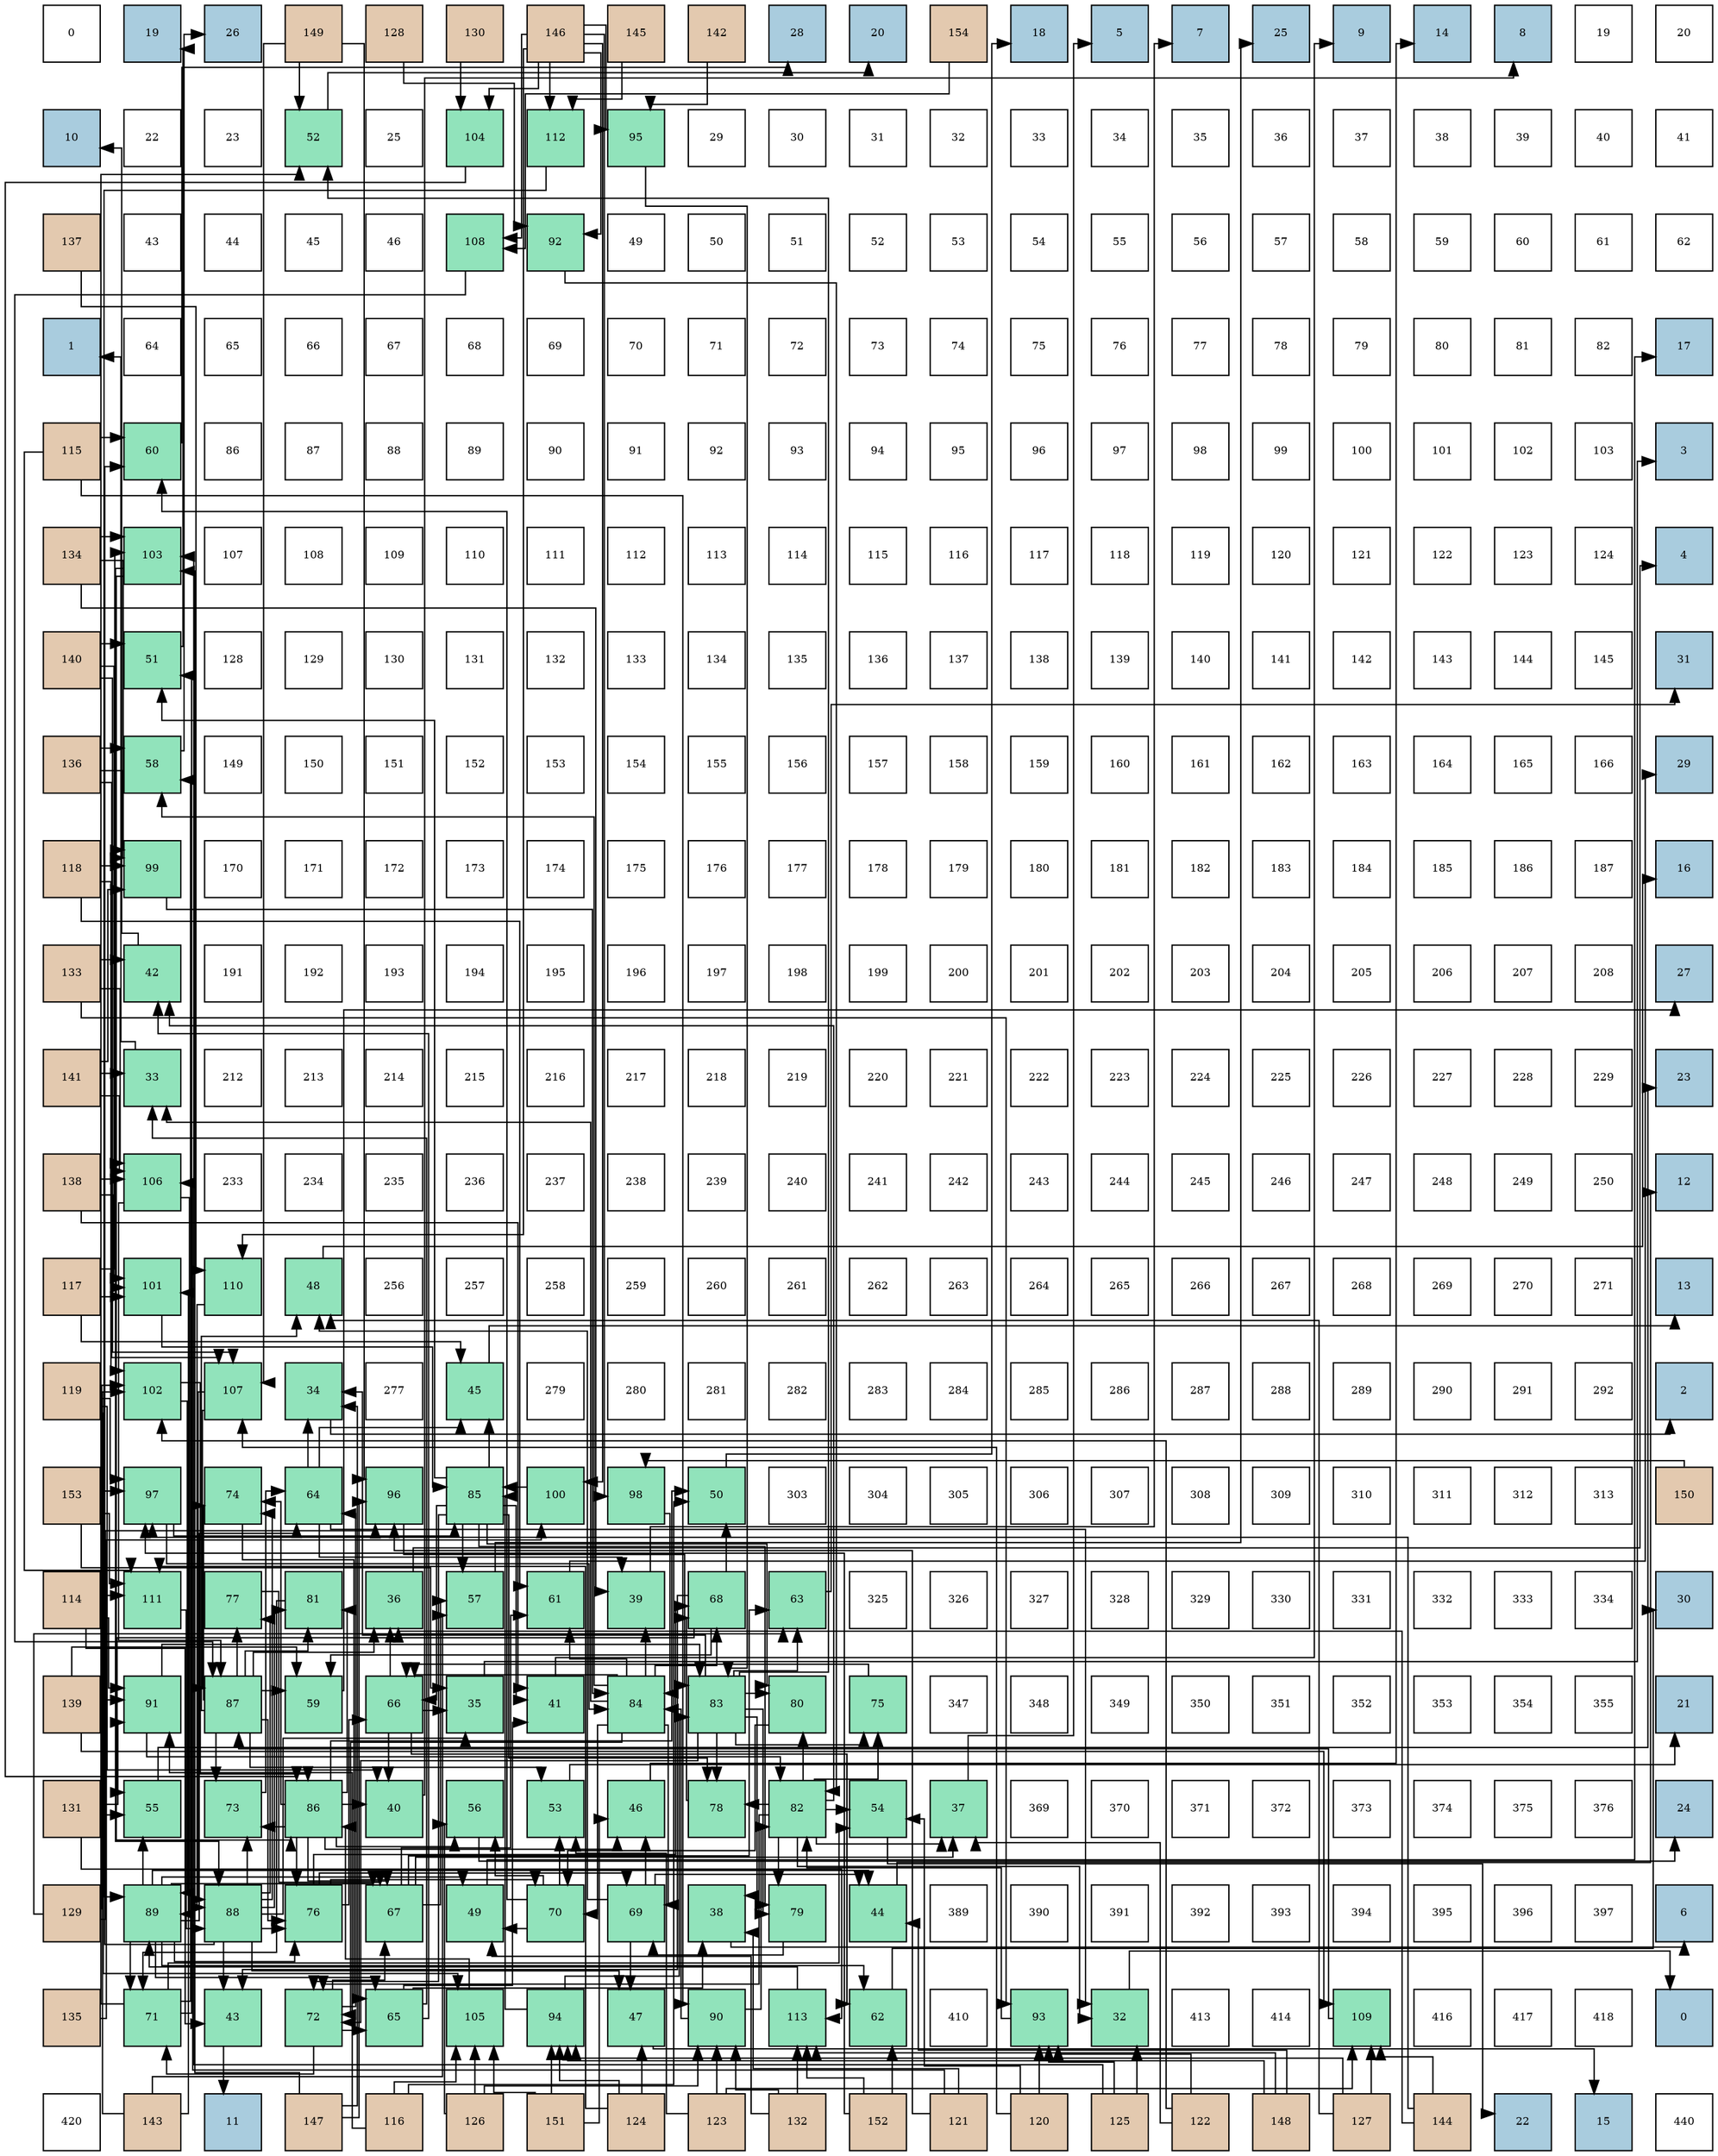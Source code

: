 digraph layout{
 rankdir=TB;
 splines=ortho;
 node [style=filled shape=square fixedsize=true width=0.6];
0[label="0", fontsize=8, fillcolor="#ffffff"];
1[label="19", fontsize=8, fillcolor="#a9ccde"];
2[label="26", fontsize=8, fillcolor="#a9ccde"];
3[label="149", fontsize=8, fillcolor="#e3c9af"];
4[label="128", fontsize=8, fillcolor="#e3c9af"];
5[label="130", fontsize=8, fillcolor="#e3c9af"];
6[label="146", fontsize=8, fillcolor="#e3c9af"];
7[label="145", fontsize=8, fillcolor="#e3c9af"];
8[label="142", fontsize=8, fillcolor="#e3c9af"];
9[label="28", fontsize=8, fillcolor="#a9ccde"];
10[label="20", fontsize=8, fillcolor="#a9ccde"];
11[label="154", fontsize=8, fillcolor="#e3c9af"];
12[label="18", fontsize=8, fillcolor="#a9ccde"];
13[label="5", fontsize=8, fillcolor="#a9ccde"];
14[label="7", fontsize=8, fillcolor="#a9ccde"];
15[label="25", fontsize=8, fillcolor="#a9ccde"];
16[label="9", fontsize=8, fillcolor="#a9ccde"];
17[label="14", fontsize=8, fillcolor="#a9ccde"];
18[label="8", fontsize=8, fillcolor="#a9ccde"];
19[label="19", fontsize=8, fillcolor="#ffffff"];
20[label="20", fontsize=8, fillcolor="#ffffff"];
21[label="10", fontsize=8, fillcolor="#a9ccde"];
22[label="22", fontsize=8, fillcolor="#ffffff"];
23[label="23", fontsize=8, fillcolor="#ffffff"];
24[label="52", fontsize=8, fillcolor="#91e3bb"];
25[label="25", fontsize=8, fillcolor="#ffffff"];
26[label="104", fontsize=8, fillcolor="#91e3bb"];
27[label="112", fontsize=8, fillcolor="#91e3bb"];
28[label="95", fontsize=8, fillcolor="#91e3bb"];
29[label="29", fontsize=8, fillcolor="#ffffff"];
30[label="30", fontsize=8, fillcolor="#ffffff"];
31[label="31", fontsize=8, fillcolor="#ffffff"];
32[label="32", fontsize=8, fillcolor="#ffffff"];
33[label="33", fontsize=8, fillcolor="#ffffff"];
34[label="34", fontsize=8, fillcolor="#ffffff"];
35[label="35", fontsize=8, fillcolor="#ffffff"];
36[label="36", fontsize=8, fillcolor="#ffffff"];
37[label="37", fontsize=8, fillcolor="#ffffff"];
38[label="38", fontsize=8, fillcolor="#ffffff"];
39[label="39", fontsize=8, fillcolor="#ffffff"];
40[label="40", fontsize=8, fillcolor="#ffffff"];
41[label="41", fontsize=8, fillcolor="#ffffff"];
42[label="137", fontsize=8, fillcolor="#e3c9af"];
43[label="43", fontsize=8, fillcolor="#ffffff"];
44[label="44", fontsize=8, fillcolor="#ffffff"];
45[label="45", fontsize=8, fillcolor="#ffffff"];
46[label="46", fontsize=8, fillcolor="#ffffff"];
47[label="108", fontsize=8, fillcolor="#91e3bb"];
48[label="92", fontsize=8, fillcolor="#91e3bb"];
49[label="49", fontsize=8, fillcolor="#ffffff"];
50[label="50", fontsize=8, fillcolor="#ffffff"];
51[label="51", fontsize=8, fillcolor="#ffffff"];
52[label="52", fontsize=8, fillcolor="#ffffff"];
53[label="53", fontsize=8, fillcolor="#ffffff"];
54[label="54", fontsize=8, fillcolor="#ffffff"];
55[label="55", fontsize=8, fillcolor="#ffffff"];
56[label="56", fontsize=8, fillcolor="#ffffff"];
57[label="57", fontsize=8, fillcolor="#ffffff"];
58[label="58", fontsize=8, fillcolor="#ffffff"];
59[label="59", fontsize=8, fillcolor="#ffffff"];
60[label="60", fontsize=8, fillcolor="#ffffff"];
61[label="61", fontsize=8, fillcolor="#ffffff"];
62[label="62", fontsize=8, fillcolor="#ffffff"];
63[label="1", fontsize=8, fillcolor="#a9ccde"];
64[label="64", fontsize=8, fillcolor="#ffffff"];
65[label="65", fontsize=8, fillcolor="#ffffff"];
66[label="66", fontsize=8, fillcolor="#ffffff"];
67[label="67", fontsize=8, fillcolor="#ffffff"];
68[label="68", fontsize=8, fillcolor="#ffffff"];
69[label="69", fontsize=8, fillcolor="#ffffff"];
70[label="70", fontsize=8, fillcolor="#ffffff"];
71[label="71", fontsize=8, fillcolor="#ffffff"];
72[label="72", fontsize=8, fillcolor="#ffffff"];
73[label="73", fontsize=8, fillcolor="#ffffff"];
74[label="74", fontsize=8, fillcolor="#ffffff"];
75[label="75", fontsize=8, fillcolor="#ffffff"];
76[label="76", fontsize=8, fillcolor="#ffffff"];
77[label="77", fontsize=8, fillcolor="#ffffff"];
78[label="78", fontsize=8, fillcolor="#ffffff"];
79[label="79", fontsize=8, fillcolor="#ffffff"];
80[label="80", fontsize=8, fillcolor="#ffffff"];
81[label="81", fontsize=8, fillcolor="#ffffff"];
82[label="82", fontsize=8, fillcolor="#ffffff"];
83[label="17", fontsize=8, fillcolor="#a9ccde"];
84[label="115", fontsize=8, fillcolor="#e3c9af"];
85[label="60", fontsize=8, fillcolor="#91e3bb"];
86[label="86", fontsize=8, fillcolor="#ffffff"];
87[label="87", fontsize=8, fillcolor="#ffffff"];
88[label="88", fontsize=8, fillcolor="#ffffff"];
89[label="89", fontsize=8, fillcolor="#ffffff"];
90[label="90", fontsize=8, fillcolor="#ffffff"];
91[label="91", fontsize=8, fillcolor="#ffffff"];
92[label="92", fontsize=8, fillcolor="#ffffff"];
93[label="93", fontsize=8, fillcolor="#ffffff"];
94[label="94", fontsize=8, fillcolor="#ffffff"];
95[label="95", fontsize=8, fillcolor="#ffffff"];
96[label="96", fontsize=8, fillcolor="#ffffff"];
97[label="97", fontsize=8, fillcolor="#ffffff"];
98[label="98", fontsize=8, fillcolor="#ffffff"];
99[label="99", fontsize=8, fillcolor="#ffffff"];
100[label="100", fontsize=8, fillcolor="#ffffff"];
101[label="101", fontsize=8, fillcolor="#ffffff"];
102[label="102", fontsize=8, fillcolor="#ffffff"];
103[label="103", fontsize=8, fillcolor="#ffffff"];
104[label="3", fontsize=8, fillcolor="#a9ccde"];
105[label="134", fontsize=8, fillcolor="#e3c9af"];
106[label="103", fontsize=8, fillcolor="#91e3bb"];
107[label="107", fontsize=8, fillcolor="#ffffff"];
108[label="108", fontsize=8, fillcolor="#ffffff"];
109[label="109", fontsize=8, fillcolor="#ffffff"];
110[label="110", fontsize=8, fillcolor="#ffffff"];
111[label="111", fontsize=8, fillcolor="#ffffff"];
112[label="112", fontsize=8, fillcolor="#ffffff"];
113[label="113", fontsize=8, fillcolor="#ffffff"];
114[label="114", fontsize=8, fillcolor="#ffffff"];
115[label="115", fontsize=8, fillcolor="#ffffff"];
116[label="116", fontsize=8, fillcolor="#ffffff"];
117[label="117", fontsize=8, fillcolor="#ffffff"];
118[label="118", fontsize=8, fillcolor="#ffffff"];
119[label="119", fontsize=8, fillcolor="#ffffff"];
120[label="120", fontsize=8, fillcolor="#ffffff"];
121[label="121", fontsize=8, fillcolor="#ffffff"];
122[label="122", fontsize=8, fillcolor="#ffffff"];
123[label="123", fontsize=8, fillcolor="#ffffff"];
124[label="124", fontsize=8, fillcolor="#ffffff"];
125[label="4", fontsize=8, fillcolor="#a9ccde"];
126[label="140", fontsize=8, fillcolor="#e3c9af"];
127[label="51", fontsize=8, fillcolor="#91e3bb"];
128[label="128", fontsize=8, fillcolor="#ffffff"];
129[label="129", fontsize=8, fillcolor="#ffffff"];
130[label="130", fontsize=8, fillcolor="#ffffff"];
131[label="131", fontsize=8, fillcolor="#ffffff"];
132[label="132", fontsize=8, fillcolor="#ffffff"];
133[label="133", fontsize=8, fillcolor="#ffffff"];
134[label="134", fontsize=8, fillcolor="#ffffff"];
135[label="135", fontsize=8, fillcolor="#ffffff"];
136[label="136", fontsize=8, fillcolor="#ffffff"];
137[label="137", fontsize=8, fillcolor="#ffffff"];
138[label="138", fontsize=8, fillcolor="#ffffff"];
139[label="139", fontsize=8, fillcolor="#ffffff"];
140[label="140", fontsize=8, fillcolor="#ffffff"];
141[label="141", fontsize=8, fillcolor="#ffffff"];
142[label="142", fontsize=8, fillcolor="#ffffff"];
143[label="143", fontsize=8, fillcolor="#ffffff"];
144[label="144", fontsize=8, fillcolor="#ffffff"];
145[label="145", fontsize=8, fillcolor="#ffffff"];
146[label="31", fontsize=8, fillcolor="#a9ccde"];
147[label="136", fontsize=8, fillcolor="#e3c9af"];
148[label="58", fontsize=8, fillcolor="#91e3bb"];
149[label="149", fontsize=8, fillcolor="#ffffff"];
150[label="150", fontsize=8, fillcolor="#ffffff"];
151[label="151", fontsize=8, fillcolor="#ffffff"];
152[label="152", fontsize=8, fillcolor="#ffffff"];
153[label="153", fontsize=8, fillcolor="#ffffff"];
154[label="154", fontsize=8, fillcolor="#ffffff"];
155[label="155", fontsize=8, fillcolor="#ffffff"];
156[label="156", fontsize=8, fillcolor="#ffffff"];
157[label="157", fontsize=8, fillcolor="#ffffff"];
158[label="158", fontsize=8, fillcolor="#ffffff"];
159[label="159", fontsize=8, fillcolor="#ffffff"];
160[label="160", fontsize=8, fillcolor="#ffffff"];
161[label="161", fontsize=8, fillcolor="#ffffff"];
162[label="162", fontsize=8, fillcolor="#ffffff"];
163[label="163", fontsize=8, fillcolor="#ffffff"];
164[label="164", fontsize=8, fillcolor="#ffffff"];
165[label="165", fontsize=8, fillcolor="#ffffff"];
166[label="166", fontsize=8, fillcolor="#ffffff"];
167[label="29", fontsize=8, fillcolor="#a9ccde"];
168[label="118", fontsize=8, fillcolor="#e3c9af"];
169[label="99", fontsize=8, fillcolor="#91e3bb"];
170[label="170", fontsize=8, fillcolor="#ffffff"];
171[label="171", fontsize=8, fillcolor="#ffffff"];
172[label="172", fontsize=8, fillcolor="#ffffff"];
173[label="173", fontsize=8, fillcolor="#ffffff"];
174[label="174", fontsize=8, fillcolor="#ffffff"];
175[label="175", fontsize=8, fillcolor="#ffffff"];
176[label="176", fontsize=8, fillcolor="#ffffff"];
177[label="177", fontsize=8, fillcolor="#ffffff"];
178[label="178", fontsize=8, fillcolor="#ffffff"];
179[label="179", fontsize=8, fillcolor="#ffffff"];
180[label="180", fontsize=8, fillcolor="#ffffff"];
181[label="181", fontsize=8, fillcolor="#ffffff"];
182[label="182", fontsize=8, fillcolor="#ffffff"];
183[label="183", fontsize=8, fillcolor="#ffffff"];
184[label="184", fontsize=8, fillcolor="#ffffff"];
185[label="185", fontsize=8, fillcolor="#ffffff"];
186[label="186", fontsize=8, fillcolor="#ffffff"];
187[label="187", fontsize=8, fillcolor="#ffffff"];
188[label="16", fontsize=8, fillcolor="#a9ccde"];
189[label="133", fontsize=8, fillcolor="#e3c9af"];
190[label="42", fontsize=8, fillcolor="#91e3bb"];
191[label="191", fontsize=8, fillcolor="#ffffff"];
192[label="192", fontsize=8, fillcolor="#ffffff"];
193[label="193", fontsize=8, fillcolor="#ffffff"];
194[label="194", fontsize=8, fillcolor="#ffffff"];
195[label="195", fontsize=8, fillcolor="#ffffff"];
196[label="196", fontsize=8, fillcolor="#ffffff"];
197[label="197", fontsize=8, fillcolor="#ffffff"];
198[label="198", fontsize=8, fillcolor="#ffffff"];
199[label="199", fontsize=8, fillcolor="#ffffff"];
200[label="200", fontsize=8, fillcolor="#ffffff"];
201[label="201", fontsize=8, fillcolor="#ffffff"];
202[label="202", fontsize=8, fillcolor="#ffffff"];
203[label="203", fontsize=8, fillcolor="#ffffff"];
204[label="204", fontsize=8, fillcolor="#ffffff"];
205[label="205", fontsize=8, fillcolor="#ffffff"];
206[label="206", fontsize=8, fillcolor="#ffffff"];
207[label="207", fontsize=8, fillcolor="#ffffff"];
208[label="208", fontsize=8, fillcolor="#ffffff"];
209[label="27", fontsize=8, fillcolor="#a9ccde"];
210[label="141", fontsize=8, fillcolor="#e3c9af"];
211[label="33", fontsize=8, fillcolor="#91e3bb"];
212[label="212", fontsize=8, fillcolor="#ffffff"];
213[label="213", fontsize=8, fillcolor="#ffffff"];
214[label="214", fontsize=8, fillcolor="#ffffff"];
215[label="215", fontsize=8, fillcolor="#ffffff"];
216[label="216", fontsize=8, fillcolor="#ffffff"];
217[label="217", fontsize=8, fillcolor="#ffffff"];
218[label="218", fontsize=8, fillcolor="#ffffff"];
219[label="219", fontsize=8, fillcolor="#ffffff"];
220[label="220", fontsize=8, fillcolor="#ffffff"];
221[label="221", fontsize=8, fillcolor="#ffffff"];
222[label="222", fontsize=8, fillcolor="#ffffff"];
223[label="223", fontsize=8, fillcolor="#ffffff"];
224[label="224", fontsize=8, fillcolor="#ffffff"];
225[label="225", fontsize=8, fillcolor="#ffffff"];
226[label="226", fontsize=8, fillcolor="#ffffff"];
227[label="227", fontsize=8, fillcolor="#ffffff"];
228[label="228", fontsize=8, fillcolor="#ffffff"];
229[label="229", fontsize=8, fillcolor="#ffffff"];
230[label="23", fontsize=8, fillcolor="#a9ccde"];
231[label="138", fontsize=8, fillcolor="#e3c9af"];
232[label="106", fontsize=8, fillcolor="#91e3bb"];
233[label="233", fontsize=8, fillcolor="#ffffff"];
234[label="234", fontsize=8, fillcolor="#ffffff"];
235[label="235", fontsize=8, fillcolor="#ffffff"];
236[label="236", fontsize=8, fillcolor="#ffffff"];
237[label="237", fontsize=8, fillcolor="#ffffff"];
238[label="238", fontsize=8, fillcolor="#ffffff"];
239[label="239", fontsize=8, fillcolor="#ffffff"];
240[label="240", fontsize=8, fillcolor="#ffffff"];
241[label="241", fontsize=8, fillcolor="#ffffff"];
242[label="242", fontsize=8, fillcolor="#ffffff"];
243[label="243", fontsize=8, fillcolor="#ffffff"];
244[label="244", fontsize=8, fillcolor="#ffffff"];
245[label="245", fontsize=8, fillcolor="#ffffff"];
246[label="246", fontsize=8, fillcolor="#ffffff"];
247[label="247", fontsize=8, fillcolor="#ffffff"];
248[label="248", fontsize=8, fillcolor="#ffffff"];
249[label="249", fontsize=8, fillcolor="#ffffff"];
250[label="250", fontsize=8, fillcolor="#ffffff"];
251[label="12", fontsize=8, fillcolor="#a9ccde"];
252[label="117", fontsize=8, fillcolor="#e3c9af"];
253[label="101", fontsize=8, fillcolor="#91e3bb"];
254[label="110", fontsize=8, fillcolor="#91e3bb"];
255[label="48", fontsize=8, fillcolor="#91e3bb"];
256[label="256", fontsize=8, fillcolor="#ffffff"];
257[label="257", fontsize=8, fillcolor="#ffffff"];
258[label="258", fontsize=8, fillcolor="#ffffff"];
259[label="259", fontsize=8, fillcolor="#ffffff"];
260[label="260", fontsize=8, fillcolor="#ffffff"];
261[label="261", fontsize=8, fillcolor="#ffffff"];
262[label="262", fontsize=8, fillcolor="#ffffff"];
263[label="263", fontsize=8, fillcolor="#ffffff"];
264[label="264", fontsize=8, fillcolor="#ffffff"];
265[label="265", fontsize=8, fillcolor="#ffffff"];
266[label="266", fontsize=8, fillcolor="#ffffff"];
267[label="267", fontsize=8, fillcolor="#ffffff"];
268[label="268", fontsize=8, fillcolor="#ffffff"];
269[label="269", fontsize=8, fillcolor="#ffffff"];
270[label="270", fontsize=8, fillcolor="#ffffff"];
271[label="271", fontsize=8, fillcolor="#ffffff"];
272[label="13", fontsize=8, fillcolor="#a9ccde"];
273[label="119", fontsize=8, fillcolor="#e3c9af"];
274[label="102", fontsize=8, fillcolor="#91e3bb"];
275[label="107", fontsize=8, fillcolor="#91e3bb"];
276[label="34", fontsize=8, fillcolor="#91e3bb"];
277[label="277", fontsize=8, fillcolor="#ffffff"];
278[label="45", fontsize=8, fillcolor="#91e3bb"];
279[label="279", fontsize=8, fillcolor="#ffffff"];
280[label="280", fontsize=8, fillcolor="#ffffff"];
281[label="281", fontsize=8, fillcolor="#ffffff"];
282[label="282", fontsize=8, fillcolor="#ffffff"];
283[label="283", fontsize=8, fillcolor="#ffffff"];
284[label="284", fontsize=8, fillcolor="#ffffff"];
285[label="285", fontsize=8, fillcolor="#ffffff"];
286[label="286", fontsize=8, fillcolor="#ffffff"];
287[label="287", fontsize=8, fillcolor="#ffffff"];
288[label="288", fontsize=8, fillcolor="#ffffff"];
289[label="289", fontsize=8, fillcolor="#ffffff"];
290[label="290", fontsize=8, fillcolor="#ffffff"];
291[label="291", fontsize=8, fillcolor="#ffffff"];
292[label="292", fontsize=8, fillcolor="#ffffff"];
293[label="2", fontsize=8, fillcolor="#a9ccde"];
294[label="153", fontsize=8, fillcolor="#e3c9af"];
295[label="97", fontsize=8, fillcolor="#91e3bb"];
296[label="74", fontsize=8, fillcolor="#91e3bb"];
297[label="64", fontsize=8, fillcolor="#91e3bb"];
298[label="96", fontsize=8, fillcolor="#91e3bb"];
299[label="85", fontsize=8, fillcolor="#91e3bb"];
300[label="100", fontsize=8, fillcolor="#91e3bb"];
301[label="98", fontsize=8, fillcolor="#91e3bb"];
302[label="50", fontsize=8, fillcolor="#91e3bb"];
303[label="303", fontsize=8, fillcolor="#ffffff"];
304[label="304", fontsize=8, fillcolor="#ffffff"];
305[label="305", fontsize=8, fillcolor="#ffffff"];
306[label="306", fontsize=8, fillcolor="#ffffff"];
307[label="307", fontsize=8, fillcolor="#ffffff"];
308[label="308", fontsize=8, fillcolor="#ffffff"];
309[label="309", fontsize=8, fillcolor="#ffffff"];
310[label="310", fontsize=8, fillcolor="#ffffff"];
311[label="311", fontsize=8, fillcolor="#ffffff"];
312[label="312", fontsize=8, fillcolor="#ffffff"];
313[label="313", fontsize=8, fillcolor="#ffffff"];
314[label="150", fontsize=8, fillcolor="#e3c9af"];
315[label="114", fontsize=8, fillcolor="#e3c9af"];
316[label="111", fontsize=8, fillcolor="#91e3bb"];
317[label="77", fontsize=8, fillcolor="#91e3bb"];
318[label="81", fontsize=8, fillcolor="#91e3bb"];
319[label="36", fontsize=8, fillcolor="#91e3bb"];
320[label="57", fontsize=8, fillcolor="#91e3bb"];
321[label="61", fontsize=8, fillcolor="#91e3bb"];
322[label="39", fontsize=8, fillcolor="#91e3bb"];
323[label="68", fontsize=8, fillcolor="#91e3bb"];
324[label="63", fontsize=8, fillcolor="#91e3bb"];
325[label="325", fontsize=8, fillcolor="#ffffff"];
326[label="326", fontsize=8, fillcolor="#ffffff"];
327[label="327", fontsize=8, fillcolor="#ffffff"];
328[label="328", fontsize=8, fillcolor="#ffffff"];
329[label="329", fontsize=8, fillcolor="#ffffff"];
330[label="330", fontsize=8, fillcolor="#ffffff"];
331[label="331", fontsize=8, fillcolor="#ffffff"];
332[label="332", fontsize=8, fillcolor="#ffffff"];
333[label="333", fontsize=8, fillcolor="#ffffff"];
334[label="334", fontsize=8, fillcolor="#ffffff"];
335[label="30", fontsize=8, fillcolor="#a9ccde"];
336[label="139", fontsize=8, fillcolor="#e3c9af"];
337[label="91", fontsize=8, fillcolor="#91e3bb"];
338[label="87", fontsize=8, fillcolor="#91e3bb"];
339[label="59", fontsize=8, fillcolor="#91e3bb"];
340[label="66", fontsize=8, fillcolor="#91e3bb"];
341[label="35", fontsize=8, fillcolor="#91e3bb"];
342[label="41", fontsize=8, fillcolor="#91e3bb"];
343[label="84", fontsize=8, fillcolor="#91e3bb"];
344[label="83", fontsize=8, fillcolor="#91e3bb"];
345[label="80", fontsize=8, fillcolor="#91e3bb"];
346[label="75", fontsize=8, fillcolor="#91e3bb"];
347[label="347", fontsize=8, fillcolor="#ffffff"];
348[label="348", fontsize=8, fillcolor="#ffffff"];
349[label="349", fontsize=8, fillcolor="#ffffff"];
350[label="350", fontsize=8, fillcolor="#ffffff"];
351[label="351", fontsize=8, fillcolor="#ffffff"];
352[label="352", fontsize=8, fillcolor="#ffffff"];
353[label="353", fontsize=8, fillcolor="#ffffff"];
354[label="354", fontsize=8, fillcolor="#ffffff"];
355[label="355", fontsize=8, fillcolor="#ffffff"];
356[label="21", fontsize=8, fillcolor="#a9ccde"];
357[label="131", fontsize=8, fillcolor="#e3c9af"];
358[label="55", fontsize=8, fillcolor="#91e3bb"];
359[label="73", fontsize=8, fillcolor="#91e3bb"];
360[label="86", fontsize=8, fillcolor="#91e3bb"];
361[label="40", fontsize=8, fillcolor="#91e3bb"];
362[label="56", fontsize=8, fillcolor="#91e3bb"];
363[label="53", fontsize=8, fillcolor="#91e3bb"];
364[label="46", fontsize=8, fillcolor="#91e3bb"];
365[label="78", fontsize=8, fillcolor="#91e3bb"];
366[label="82", fontsize=8, fillcolor="#91e3bb"];
367[label="54", fontsize=8, fillcolor="#91e3bb"];
368[label="37", fontsize=8, fillcolor="#91e3bb"];
369[label="369", fontsize=8, fillcolor="#ffffff"];
370[label="370", fontsize=8, fillcolor="#ffffff"];
371[label="371", fontsize=8, fillcolor="#ffffff"];
372[label="372", fontsize=8, fillcolor="#ffffff"];
373[label="373", fontsize=8, fillcolor="#ffffff"];
374[label="374", fontsize=8, fillcolor="#ffffff"];
375[label="375", fontsize=8, fillcolor="#ffffff"];
376[label="376", fontsize=8, fillcolor="#ffffff"];
377[label="24", fontsize=8, fillcolor="#a9ccde"];
378[label="129", fontsize=8, fillcolor="#e3c9af"];
379[label="89", fontsize=8, fillcolor="#91e3bb"];
380[label="88", fontsize=8, fillcolor="#91e3bb"];
381[label="76", fontsize=8, fillcolor="#91e3bb"];
382[label="67", fontsize=8, fillcolor="#91e3bb"];
383[label="49", fontsize=8, fillcolor="#91e3bb"];
384[label="70", fontsize=8, fillcolor="#91e3bb"];
385[label="69", fontsize=8, fillcolor="#91e3bb"];
386[label="38", fontsize=8, fillcolor="#91e3bb"];
387[label="79", fontsize=8, fillcolor="#91e3bb"];
388[label="44", fontsize=8, fillcolor="#91e3bb"];
389[label="389", fontsize=8, fillcolor="#ffffff"];
390[label="390", fontsize=8, fillcolor="#ffffff"];
391[label="391", fontsize=8, fillcolor="#ffffff"];
392[label="392", fontsize=8, fillcolor="#ffffff"];
393[label="393", fontsize=8, fillcolor="#ffffff"];
394[label="394", fontsize=8, fillcolor="#ffffff"];
395[label="395", fontsize=8, fillcolor="#ffffff"];
396[label="396", fontsize=8, fillcolor="#ffffff"];
397[label="397", fontsize=8, fillcolor="#ffffff"];
398[label="6", fontsize=8, fillcolor="#a9ccde"];
399[label="135", fontsize=8, fillcolor="#e3c9af"];
400[label="71", fontsize=8, fillcolor="#91e3bb"];
401[label="43", fontsize=8, fillcolor="#91e3bb"];
402[label="72", fontsize=8, fillcolor="#91e3bb"];
403[label="65", fontsize=8, fillcolor="#91e3bb"];
404[label="105", fontsize=8, fillcolor="#91e3bb"];
405[label="94", fontsize=8, fillcolor="#91e3bb"];
406[label="47", fontsize=8, fillcolor="#91e3bb"];
407[label="90", fontsize=8, fillcolor="#91e3bb"];
408[label="113", fontsize=8, fillcolor="#91e3bb"];
409[label="62", fontsize=8, fillcolor="#91e3bb"];
410[label="410", fontsize=8, fillcolor="#ffffff"];
411[label="93", fontsize=8, fillcolor="#91e3bb"];
412[label="32", fontsize=8, fillcolor="#91e3bb"];
413[label="413", fontsize=8, fillcolor="#ffffff"];
414[label="414", fontsize=8, fillcolor="#ffffff"];
415[label="109", fontsize=8, fillcolor="#91e3bb"];
416[label="416", fontsize=8, fillcolor="#ffffff"];
417[label="417", fontsize=8, fillcolor="#ffffff"];
418[label="418", fontsize=8, fillcolor="#ffffff"];
419[label="0", fontsize=8, fillcolor="#a9ccde"];
420[label="420", fontsize=8, fillcolor="#ffffff"];
421[label="143", fontsize=8, fillcolor="#e3c9af"];
422[label="11", fontsize=8, fillcolor="#a9ccde"];
423[label="147", fontsize=8, fillcolor="#e3c9af"];
424[label="116", fontsize=8, fillcolor="#e3c9af"];
425[label="126", fontsize=8, fillcolor="#e3c9af"];
426[label="151", fontsize=8, fillcolor="#e3c9af"];
427[label="124", fontsize=8, fillcolor="#e3c9af"];
428[label="123", fontsize=8, fillcolor="#e3c9af"];
429[label="132", fontsize=8, fillcolor="#e3c9af"];
430[label="152", fontsize=8, fillcolor="#e3c9af"];
431[label="121", fontsize=8, fillcolor="#e3c9af"];
432[label="120", fontsize=8, fillcolor="#e3c9af"];
433[label="125", fontsize=8, fillcolor="#e3c9af"];
434[label="122", fontsize=8, fillcolor="#e3c9af"];
435[label="148", fontsize=8, fillcolor="#e3c9af"];
436[label="127", fontsize=8, fillcolor="#e3c9af"];
437[label="144", fontsize=8, fillcolor="#e3c9af"];
438[label="22", fontsize=8, fillcolor="#a9ccde"];
439[label="15", fontsize=8, fillcolor="#a9ccde"];
440[label="440", fontsize=8, fillcolor="#ffffff"];
edge [constraint=false, style=vis];412 -> 419;
211 -> 63;
276 -> 293;
341 -> 104;
319 -> 125;
368 -> 13;
386 -> 398;
322 -> 14;
361 -> 18;
342 -> 16;
190 -> 21;
401 -> 422;
388 -> 251;
278 -> 272;
364 -> 17;
406 -> 439;
255 -> 188;
383 -> 83;
302 -> 12;
127 -> 1;
24 -> 10;
363 -> 356;
367 -> 438;
358 -> 230;
362 -> 377;
320 -> 15;
148 -> 2;
339 -> 209;
85 -> 9;
321 -> 167;
409 -> 335;
324 -> 146;
297 -> 412;
297 -> 276;
297 -> 322;
297 -> 278;
403 -> 211;
403 -> 386;
403 -> 342;
403 -> 190;
340 -> 341;
340 -> 319;
340 -> 361;
340 -> 409;
382 -> 368;
382 -> 320;
382 -> 321;
382 -> 324;
323 -> 401;
323 -> 302;
323 -> 358;
323 -> 339;
385 -> 388;
385 -> 364;
385 -> 406;
385 -> 255;
384 -> 383;
384 -> 363;
384 -> 362;
384 -> 85;
400 -> 127;
400 -> 24;
400 -> 367;
400 -> 148;
402 -> 297;
402 -> 403;
402 -> 382;
402 -> 400;
359 -> 297;
296 -> 403;
346 -> 340;
381 -> 340;
381 -> 323;
381 -> 385;
381 -> 384;
317 -> 382;
365 -> 323;
387 -> 385;
345 -> 384;
318 -> 400;
366 -> 412;
366 -> 368;
366 -> 190;
366 -> 367;
366 -> 402;
366 -> 346;
366 -> 365;
366 -> 387;
366 -> 345;
344 -> 276;
344 -> 386;
344 -> 24;
344 -> 324;
344 -> 402;
344 -> 346;
344 -> 365;
344 -> 387;
344 -> 345;
343 -> 211;
343 -> 322;
343 -> 148;
343 -> 321;
343 -> 340;
343 -> 323;
343 -> 385;
343 -> 384;
343 -> 402;
299 -> 342;
299 -> 278;
299 -> 127;
299 -> 320;
299 -> 340;
299 -> 402;
299 -> 365;
299 -> 387;
299 -> 345;
360 -> 361;
360 -> 364;
360 -> 302;
360 -> 362;
360 -> 382;
360 -> 359;
360 -> 296;
360 -> 381;
360 -> 318;
338 -> 319;
338 -> 255;
338 -> 363;
338 -> 339;
338 -> 359;
338 -> 296;
338 -> 381;
338 -> 317;
338 -> 318;
380 -> 341;
380 -> 401;
380 -> 406;
380 -> 85;
380 -> 359;
380 -> 296;
380 -> 381;
380 -> 317;
380 -> 318;
379 -> 388;
379 -> 383;
379 -> 358;
379 -> 409;
379 -> 297;
379 -> 403;
379 -> 382;
379 -> 400;
379 -> 381;
407 -> 366;
407 -> 343;
337 -> 366;
337 -> 344;
48 -> 366;
411 -> 366;
405 -> 344;
405 -> 299;
28 -> 344;
298 -> 344;
295 -> 343;
295 -> 299;
301 -> 343;
169 -> 343;
300 -> 299;
253 -> 299;
274 -> 360;
274 -> 379;
106 -> 360;
106 -> 380;
26 -> 360;
404 -> 360;
232 -> 338;
232 -> 379;
275 -> 338;
275 -> 380;
47 -> 338;
415 -> 338;
254 -> 380;
316 -> 380;
27 -> 379;
408 -> 379;
315 -> 401;
315 -> 337;
315 -> 316;
84 -> 85;
84 -> 407;
84 -> 316;
424 -> 302;
424 -> 337;
424 -> 404;
252 -> 278;
252 -> 253;
252 -> 106;
168 -> 321;
168 -> 169;
168 -> 274;
273 -> 361;
273 -> 295;
273 -> 404;
432 -> 367;
432 -> 411;
432 -> 275;
431 -> 386;
431 -> 298;
431 -> 232;
434 -> 368;
434 -> 411;
434 -> 274;
428 -> 363;
428 -> 407;
428 -> 415;
427 -> 406;
427 -> 405;
427 -> 316;
433 -> 412;
433 -> 411;
433 -> 106;
425 -> 362;
425 -> 407;
425 -> 404;
436 -> 255;
436 -> 405;
436 -> 415;
4 -> 48;
378 -> 324;
378 -> 298;
378 -> 274;
5 -> 26;
357 -> 358;
357 -> 337;
357 -> 408;
429 -> 383;
429 -> 407;
429 -> 408;
189 -> 190;
189 -> 411;
189 -> 232;
105 -> 322;
105 -> 169;
105 -> 106;
399 -> 300;
147 -> 148;
147 -> 169;
147 -> 275;
42 -> 254;
231 -> 342;
231 -> 253;
231 -> 232;
336 -> 339;
336 -> 337;
336 -> 415;
126 -> 127;
126 -> 253;
126 -> 275;
210 -> 211;
210 -> 169;
210 -> 232;
8 -> 28;
421 -> 320;
421 -> 253;
421 -> 274;
437 -> 319;
437 -> 295;
437 -> 415;
7 -> 27;
6 -> 48;
6 -> 28;
6 -> 301;
6 -> 300;
6 -> 26;
6 -> 47;
6 -> 254;
6 -> 27;
423 -> 276;
423 -> 298;
423 -> 106;
435 -> 388;
435 -> 405;
435 -> 408;
3 -> 24;
3 -> 298;
3 -> 275;
314 -> 301;
426 -> 364;
426 -> 405;
426 -> 404;
430 -> 409;
430 -> 295;
430 -> 408;
294 -> 341;
294 -> 295;
294 -> 316;
11 -> 47;
edge [constraint=true, style=invis];
0 -> 21 -> 42 -> 63 -> 84 -> 105 -> 126 -> 147 -> 168 -> 189 -> 210 -> 231 -> 252 -> 273 -> 294 -> 315 -> 336 -> 357 -> 378 -> 399 -> 420;
1 -> 22 -> 43 -> 64 -> 85 -> 106 -> 127 -> 148 -> 169 -> 190 -> 211 -> 232 -> 253 -> 274 -> 295 -> 316 -> 337 -> 358 -> 379 -> 400 -> 421;
2 -> 23 -> 44 -> 65 -> 86 -> 107 -> 128 -> 149 -> 170 -> 191 -> 212 -> 233 -> 254 -> 275 -> 296 -> 317 -> 338 -> 359 -> 380 -> 401 -> 422;
3 -> 24 -> 45 -> 66 -> 87 -> 108 -> 129 -> 150 -> 171 -> 192 -> 213 -> 234 -> 255 -> 276 -> 297 -> 318 -> 339 -> 360 -> 381 -> 402 -> 423;
4 -> 25 -> 46 -> 67 -> 88 -> 109 -> 130 -> 151 -> 172 -> 193 -> 214 -> 235 -> 256 -> 277 -> 298 -> 319 -> 340 -> 361 -> 382 -> 403 -> 424;
5 -> 26 -> 47 -> 68 -> 89 -> 110 -> 131 -> 152 -> 173 -> 194 -> 215 -> 236 -> 257 -> 278 -> 299 -> 320 -> 341 -> 362 -> 383 -> 404 -> 425;
6 -> 27 -> 48 -> 69 -> 90 -> 111 -> 132 -> 153 -> 174 -> 195 -> 216 -> 237 -> 258 -> 279 -> 300 -> 321 -> 342 -> 363 -> 384 -> 405 -> 426;
7 -> 28 -> 49 -> 70 -> 91 -> 112 -> 133 -> 154 -> 175 -> 196 -> 217 -> 238 -> 259 -> 280 -> 301 -> 322 -> 343 -> 364 -> 385 -> 406 -> 427;
8 -> 29 -> 50 -> 71 -> 92 -> 113 -> 134 -> 155 -> 176 -> 197 -> 218 -> 239 -> 260 -> 281 -> 302 -> 323 -> 344 -> 365 -> 386 -> 407 -> 428;
9 -> 30 -> 51 -> 72 -> 93 -> 114 -> 135 -> 156 -> 177 -> 198 -> 219 -> 240 -> 261 -> 282 -> 303 -> 324 -> 345 -> 366 -> 387 -> 408 -> 429;
10 -> 31 -> 52 -> 73 -> 94 -> 115 -> 136 -> 157 -> 178 -> 199 -> 220 -> 241 -> 262 -> 283 -> 304 -> 325 -> 346 -> 367 -> 388 -> 409 -> 430;
11 -> 32 -> 53 -> 74 -> 95 -> 116 -> 137 -> 158 -> 179 -> 200 -> 221 -> 242 -> 263 -> 284 -> 305 -> 326 -> 347 -> 368 -> 389 -> 410 -> 431;
12 -> 33 -> 54 -> 75 -> 96 -> 117 -> 138 -> 159 -> 180 -> 201 -> 222 -> 243 -> 264 -> 285 -> 306 -> 327 -> 348 -> 369 -> 390 -> 411 -> 432;
13 -> 34 -> 55 -> 76 -> 97 -> 118 -> 139 -> 160 -> 181 -> 202 -> 223 -> 244 -> 265 -> 286 -> 307 -> 328 -> 349 -> 370 -> 391 -> 412 -> 433;
14 -> 35 -> 56 -> 77 -> 98 -> 119 -> 140 -> 161 -> 182 -> 203 -> 224 -> 245 -> 266 -> 287 -> 308 -> 329 -> 350 -> 371 -> 392 -> 413 -> 434;
15 -> 36 -> 57 -> 78 -> 99 -> 120 -> 141 -> 162 -> 183 -> 204 -> 225 -> 246 -> 267 -> 288 -> 309 -> 330 -> 351 -> 372 -> 393 -> 414 -> 435;
16 -> 37 -> 58 -> 79 -> 100 -> 121 -> 142 -> 163 -> 184 -> 205 -> 226 -> 247 -> 268 -> 289 -> 310 -> 331 -> 352 -> 373 -> 394 -> 415 -> 436;
17 -> 38 -> 59 -> 80 -> 101 -> 122 -> 143 -> 164 -> 185 -> 206 -> 227 -> 248 -> 269 -> 290 -> 311 -> 332 -> 353 -> 374 -> 395 -> 416 -> 437;
18 -> 39 -> 60 -> 81 -> 102 -> 123 -> 144 -> 165 -> 186 -> 207 -> 228 -> 249 -> 270 -> 291 -> 312 -> 333 -> 354 -> 375 -> 396 -> 417 -> 438;
19 -> 40 -> 61 -> 82 -> 103 -> 124 -> 145 -> 166 -> 187 -> 208 -> 229 -> 250 -> 271 -> 292 -> 313 -> 334 -> 355 -> 376 -> 397 -> 418 -> 439;
20 -> 41 -> 62 -> 83 -> 104 -> 125 -> 146 -> 167 -> 188 -> 209 -> 230 -> 251 -> 272 -> 293 -> 314 -> 335 -> 356 -> 377 -> 398 -> 419 -> 440;
rank = same {0 -> 1 -> 2 -> 3 -> 4 -> 5 -> 6 -> 7 -> 8 -> 9 -> 10 -> 11 -> 12 -> 13 -> 14 -> 15 -> 16 -> 17 -> 18 -> 19 -> 20};
rank = same {21 -> 22 -> 23 -> 24 -> 25 -> 26 -> 27 -> 28 -> 29 -> 30 -> 31 -> 32 -> 33 -> 34 -> 35 -> 36 -> 37 -> 38 -> 39 -> 40 -> 41};
rank = same {42 -> 43 -> 44 -> 45 -> 46 -> 47 -> 48 -> 49 -> 50 -> 51 -> 52 -> 53 -> 54 -> 55 -> 56 -> 57 -> 58 -> 59 -> 60 -> 61 -> 62};
rank = same {63 -> 64 -> 65 -> 66 -> 67 -> 68 -> 69 -> 70 -> 71 -> 72 -> 73 -> 74 -> 75 -> 76 -> 77 -> 78 -> 79 -> 80 -> 81 -> 82 -> 83};
rank = same {84 -> 85 -> 86 -> 87 -> 88 -> 89 -> 90 -> 91 -> 92 -> 93 -> 94 -> 95 -> 96 -> 97 -> 98 -> 99 -> 100 -> 101 -> 102 -> 103 -> 104};
rank = same {105 -> 106 -> 107 -> 108 -> 109 -> 110 -> 111 -> 112 -> 113 -> 114 -> 115 -> 116 -> 117 -> 118 -> 119 -> 120 -> 121 -> 122 -> 123 -> 124 -> 125};
rank = same {126 -> 127 -> 128 -> 129 -> 130 -> 131 -> 132 -> 133 -> 134 -> 135 -> 136 -> 137 -> 138 -> 139 -> 140 -> 141 -> 142 -> 143 -> 144 -> 145 -> 146};
rank = same {147 -> 148 -> 149 -> 150 -> 151 -> 152 -> 153 -> 154 -> 155 -> 156 -> 157 -> 158 -> 159 -> 160 -> 161 -> 162 -> 163 -> 164 -> 165 -> 166 -> 167};
rank = same {168 -> 169 -> 170 -> 171 -> 172 -> 173 -> 174 -> 175 -> 176 -> 177 -> 178 -> 179 -> 180 -> 181 -> 182 -> 183 -> 184 -> 185 -> 186 -> 187 -> 188};
rank = same {189 -> 190 -> 191 -> 192 -> 193 -> 194 -> 195 -> 196 -> 197 -> 198 -> 199 -> 200 -> 201 -> 202 -> 203 -> 204 -> 205 -> 206 -> 207 -> 208 -> 209};
rank = same {210 -> 211 -> 212 -> 213 -> 214 -> 215 -> 216 -> 217 -> 218 -> 219 -> 220 -> 221 -> 222 -> 223 -> 224 -> 225 -> 226 -> 227 -> 228 -> 229 -> 230};
rank = same {231 -> 232 -> 233 -> 234 -> 235 -> 236 -> 237 -> 238 -> 239 -> 240 -> 241 -> 242 -> 243 -> 244 -> 245 -> 246 -> 247 -> 248 -> 249 -> 250 -> 251};
rank = same {252 -> 253 -> 254 -> 255 -> 256 -> 257 -> 258 -> 259 -> 260 -> 261 -> 262 -> 263 -> 264 -> 265 -> 266 -> 267 -> 268 -> 269 -> 270 -> 271 -> 272};
rank = same {273 -> 274 -> 275 -> 276 -> 277 -> 278 -> 279 -> 280 -> 281 -> 282 -> 283 -> 284 -> 285 -> 286 -> 287 -> 288 -> 289 -> 290 -> 291 -> 292 -> 293};
rank = same {294 -> 295 -> 296 -> 297 -> 298 -> 299 -> 300 -> 301 -> 302 -> 303 -> 304 -> 305 -> 306 -> 307 -> 308 -> 309 -> 310 -> 311 -> 312 -> 313 -> 314};
rank = same {315 -> 316 -> 317 -> 318 -> 319 -> 320 -> 321 -> 322 -> 323 -> 324 -> 325 -> 326 -> 327 -> 328 -> 329 -> 330 -> 331 -> 332 -> 333 -> 334 -> 335};
rank = same {336 -> 337 -> 338 -> 339 -> 340 -> 341 -> 342 -> 343 -> 344 -> 345 -> 346 -> 347 -> 348 -> 349 -> 350 -> 351 -> 352 -> 353 -> 354 -> 355 -> 356};
rank = same {357 -> 358 -> 359 -> 360 -> 361 -> 362 -> 363 -> 364 -> 365 -> 366 -> 367 -> 368 -> 369 -> 370 -> 371 -> 372 -> 373 -> 374 -> 375 -> 376 -> 377};
rank = same {378 -> 379 -> 380 -> 381 -> 382 -> 383 -> 384 -> 385 -> 386 -> 387 -> 388 -> 389 -> 390 -> 391 -> 392 -> 393 -> 394 -> 395 -> 396 -> 397 -> 398};
rank = same {399 -> 400 -> 401 -> 402 -> 403 -> 404 -> 405 -> 406 -> 407 -> 408 -> 409 -> 410 -> 411 -> 412 -> 413 -> 414 -> 415 -> 416 -> 417 -> 418 -> 419};
rank = same {420 -> 421 -> 422 -> 423 -> 424 -> 425 -> 426 -> 427 -> 428 -> 429 -> 430 -> 431 -> 432 -> 433 -> 434 -> 435 -> 436 -> 437 -> 438 -> 439 -> 440};
}